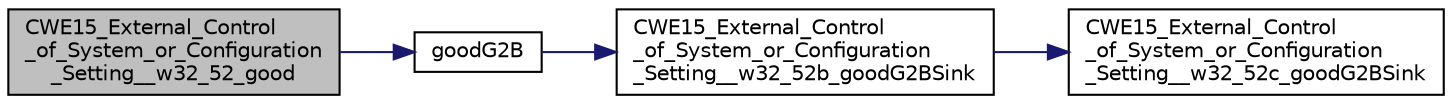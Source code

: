 digraph "CWE15_External_Control_of_System_or_Configuration_Setting__w32_52_good"
{
  edge [fontname="Helvetica",fontsize="10",labelfontname="Helvetica",labelfontsize="10"];
  node [fontname="Helvetica",fontsize="10",shape=record];
  rankdir="LR";
  Node5 [label="CWE15_External_Control\l_of_System_or_Configuration\l_Setting__w32_52_good",height=0.2,width=0.4,color="black", fillcolor="grey75", style="filled", fontcolor="black"];
  Node5 -> Node6 [color="midnightblue",fontsize="10",style="solid",fontname="Helvetica"];
  Node6 [label="goodG2B",height=0.2,width=0.4,color="black", fillcolor="white", style="filled",URL="$CWE15__External__Control__of__System__or__Configuration__Setting____w32__52a_8c.html#a7eda1d9036806a85a3f6bf72aa50b678"];
  Node6 -> Node7 [color="midnightblue",fontsize="10",style="solid",fontname="Helvetica"];
  Node7 [label="CWE15_External_Control\l_of_System_or_Configuration\l_Setting__w32_52b_goodG2BSink",height=0.2,width=0.4,color="black", fillcolor="white", style="filled",URL="$CWE15__External__Control__of__System__or__Configuration__Setting____w32__52a_8c.html#a5a55b304d085d51c3700c675286e1164"];
  Node7 -> Node8 [color="midnightblue",fontsize="10",style="solid",fontname="Helvetica"];
  Node8 [label="CWE15_External_Control\l_of_System_or_Configuration\l_Setting__w32_52c_goodG2BSink",height=0.2,width=0.4,color="black", fillcolor="white", style="filled",URL="$CWE15__External__Control__of__System__or__Configuration__Setting____w32__52b_8c.html#a16fdd22df66e886430698dbbda6c31cd"];
}
